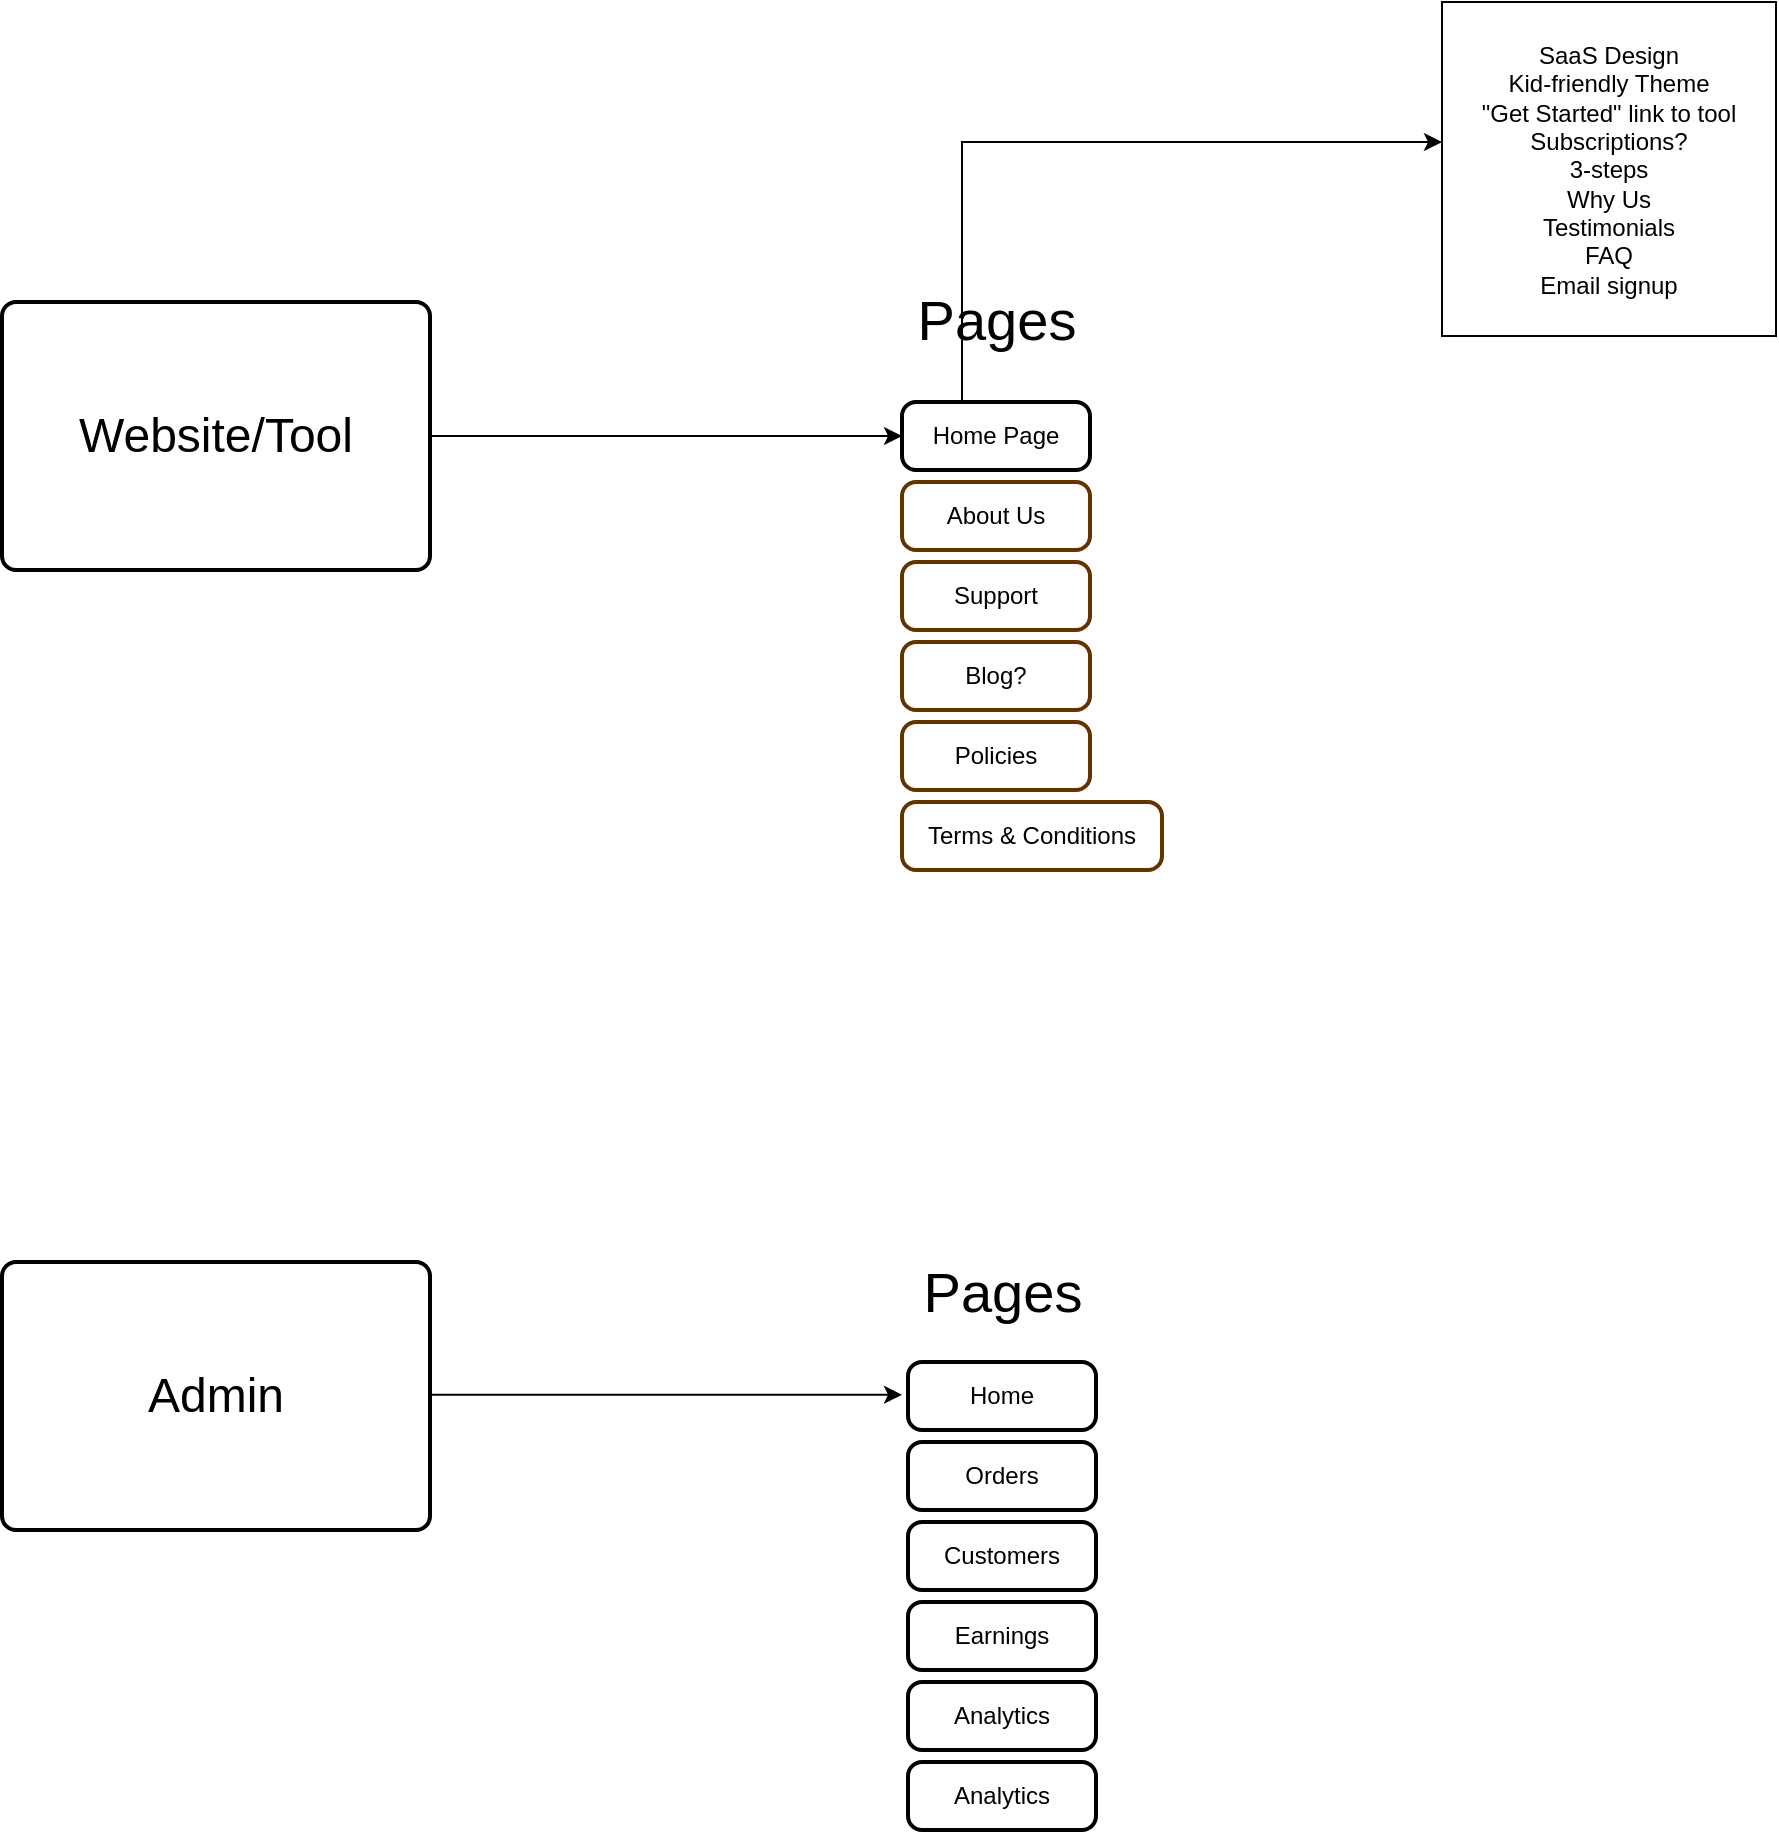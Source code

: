 <mxfile version="24.3.1" type="github">
  <diagram name="Page-1" id="Vd3vyi7NiTdGyAedGPBS">
    <mxGraphModel dx="2216" dy="766" grid="1" gridSize="10" guides="1" tooltips="1" connect="1" arrows="1" fold="1" page="1" pageScale="1" pageWidth="850" pageHeight="1100" math="0" shadow="0">
      <root>
        <mxCell id="0" />
        <mxCell id="1" parent="0" />
        <mxCell id="0hT-b1IgBU58Ld49_TAB-3" style="edgeStyle=orthogonalEdgeStyle;rounded=0;orthogonalLoop=1;jettySize=auto;html=1;" parent="1" edge="1" target="0hT-b1IgBU58Ld49_TAB-7">
          <mxGeometry relative="1" as="geometry">
            <mxPoint x="211.33" y="87.468" as="targetPoint" />
            <mxPoint x="-10" y="220" as="sourcePoint" />
            <Array as="points">
              <mxPoint x="-10" y="80" />
            </Array>
          </mxGeometry>
        </mxCell>
        <mxCell id="2" value="Home Page" style="rounded=1;absoluteArcSize=1;arcSize=14;whiteSpace=wrap;strokeWidth=2;" parent="1" vertex="1">
          <mxGeometry x="-40" y="210" width="94" height="34" as="geometry" />
        </mxCell>
        <mxCell id="jsz7eJaQHbYZsbQFyQcG-19" style="edgeStyle=orthogonalEdgeStyle;rounded=0;orthogonalLoop=1;jettySize=auto;html=1;entryX=0;entryY=0.5;entryDx=0;entryDy=0;" parent="1" source="jsz7eJaQHbYZsbQFyQcG-18" target="2" edge="1">
          <mxGeometry relative="1" as="geometry" />
        </mxCell>
        <mxCell id="jsz7eJaQHbYZsbQFyQcG-18" value="Website/Tool" style="rounded=1;absoluteArcSize=1;arcSize=14;whiteSpace=wrap;strokeWidth=2;fontSize=24;fontStyle=0" parent="1" vertex="1">
          <mxGeometry x="-490" y="160" width="214" height="134" as="geometry" />
        </mxCell>
        <mxCell id="0hT-b1IgBU58Ld49_TAB-7" value="SaaS Design&lt;div&gt;Kid-friendly Theme&lt;/div&gt;&lt;div&gt;&quot;Get Started&quot; link to tool&lt;/div&gt;&lt;div&gt;Subscriptions?&lt;/div&gt;&lt;div&gt;3-steps&lt;/div&gt;&lt;div&gt;Why Us&lt;/div&gt;&lt;div&gt;Testimonials&lt;br&gt;&lt;/div&gt;&lt;div&gt;FAQ&lt;/div&gt;&lt;div&gt;Email signup&lt;/div&gt;" style="whiteSpace=wrap;html=1;aspect=fixed;" parent="1" vertex="1">
          <mxGeometry x="230" y="10" width="167" height="167" as="geometry" />
        </mxCell>
        <mxCell id="0hT-b1IgBU58Ld49_TAB-8" value="About Us" style="rounded=1;absoluteArcSize=1;arcSize=14;whiteSpace=wrap;strokeWidth=2;strokeColor=#663300;" parent="1" vertex="1">
          <mxGeometry x="-40" y="250" width="94" height="34" as="geometry" />
        </mxCell>
        <mxCell id="0hT-b1IgBU58Ld49_TAB-9" value="Support" style="rounded=1;absoluteArcSize=1;arcSize=14;whiteSpace=wrap;strokeWidth=2;strokeColor=#663300;" parent="1" vertex="1">
          <mxGeometry x="-40" y="290" width="94" height="34" as="geometry" />
        </mxCell>
        <mxCell id="0hT-b1IgBU58Ld49_TAB-10" value="Blog?" style="rounded=1;absoluteArcSize=1;arcSize=14;whiteSpace=wrap;strokeWidth=2;strokeColor=#663300;" parent="1" vertex="1">
          <mxGeometry x="-40" y="330" width="94" height="34" as="geometry" />
        </mxCell>
        <mxCell id="0hT-b1IgBU58Ld49_TAB-11" value="Policies" style="rounded=1;absoluteArcSize=1;arcSize=14;whiteSpace=wrap;strokeWidth=2;strokeColor=#663300;" parent="1" vertex="1">
          <mxGeometry x="-40" y="370" width="94" height="34" as="geometry" />
        </mxCell>
        <mxCell id="0hT-b1IgBU58Ld49_TAB-12" value="Terms &amp; Conditions" style="rounded=1;absoluteArcSize=1;arcSize=14;whiteSpace=wrap;strokeWidth=2;strokeColor=#663300;" parent="1" vertex="1">
          <mxGeometry x="-40" y="410" width="130" height="34" as="geometry" />
        </mxCell>
        <mxCell id="Z3FgS5YY32eqxlGTtIqK-2" value="Admin" style="rounded=1;absoluteArcSize=1;arcSize=14;whiteSpace=wrap;strokeWidth=2;fontSize=24;fontStyle=0" parent="1" vertex="1">
          <mxGeometry x="-490" y="640" width="214" height="134" as="geometry" />
        </mxCell>
        <mxCell id="Z3FgS5YY32eqxlGTtIqK-3" style="edgeStyle=orthogonalEdgeStyle;rounded=0;orthogonalLoop=1;jettySize=auto;html=1;entryX=0;entryY=0.5;entryDx=0;entryDy=0;" parent="1" edge="1">
          <mxGeometry relative="1" as="geometry">
            <mxPoint x="-276" y="706.41" as="sourcePoint" />
            <mxPoint x="-40" y="706.41" as="targetPoint" />
          </mxGeometry>
        </mxCell>
        <mxCell id="x93w_qvQvLiPiuIbv9Rr-2" value="&lt;font style=&quot;font-size: 28px;&quot;&gt;Pages&lt;/font&gt;" style="text;html=1;align=center;verticalAlign=middle;resizable=0;points=[];autosize=1;strokeColor=none;fillColor=none;" vertex="1" parent="1">
          <mxGeometry x="-43" y="143.5" width="100" height="50" as="geometry" />
        </mxCell>
        <mxCell id="x93w_qvQvLiPiuIbv9Rr-3" value="Home" style="rounded=1;absoluteArcSize=1;arcSize=14;whiteSpace=wrap;strokeWidth=2;" vertex="1" parent="1">
          <mxGeometry x="-37" y="690" width="94" height="34" as="geometry" />
        </mxCell>
        <mxCell id="x93w_qvQvLiPiuIbv9Rr-4" value="&lt;font style=&quot;font-size: 28px;&quot;&gt;Pages&lt;/font&gt;" style="text;html=1;align=center;verticalAlign=middle;resizable=0;points=[];autosize=1;strokeColor=none;fillColor=none;" vertex="1" parent="1">
          <mxGeometry x="-40" y="630" width="100" height="50" as="geometry" />
        </mxCell>
        <mxCell id="x93w_qvQvLiPiuIbv9Rr-5" value="Orders" style="rounded=1;absoluteArcSize=1;arcSize=14;whiteSpace=wrap;strokeWidth=2;" vertex="1" parent="1">
          <mxGeometry x="-37" y="730" width="94" height="34" as="geometry" />
        </mxCell>
        <mxCell id="x93w_qvQvLiPiuIbv9Rr-6" value="Customers" style="rounded=1;absoluteArcSize=1;arcSize=14;whiteSpace=wrap;strokeWidth=2;" vertex="1" parent="1">
          <mxGeometry x="-37" y="770" width="94" height="34" as="geometry" />
        </mxCell>
        <mxCell id="x93w_qvQvLiPiuIbv9Rr-7" value="Earnings" style="rounded=1;absoluteArcSize=1;arcSize=14;whiteSpace=wrap;strokeWidth=2;" vertex="1" parent="1">
          <mxGeometry x="-37" y="810" width="94" height="34" as="geometry" />
        </mxCell>
        <mxCell id="x93w_qvQvLiPiuIbv9Rr-8" value="Analytics" style="rounded=1;absoluteArcSize=1;arcSize=14;whiteSpace=wrap;strokeWidth=2;" vertex="1" parent="1">
          <mxGeometry x="-37" y="850" width="94" height="34" as="geometry" />
        </mxCell>
        <mxCell id="x93w_qvQvLiPiuIbv9Rr-9" value="Analytics" style="rounded=1;absoluteArcSize=1;arcSize=14;whiteSpace=wrap;strokeWidth=2;" vertex="1" parent="1">
          <mxGeometry x="-37" y="890" width="94" height="34" as="geometry" />
        </mxCell>
      </root>
    </mxGraphModel>
  </diagram>
</mxfile>
